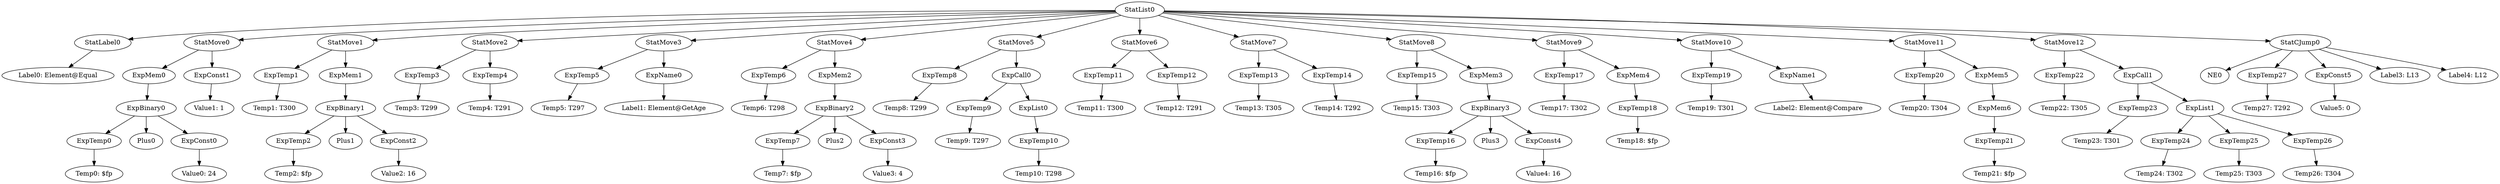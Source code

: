 digraph {
	ordering = out;
	ExpTemp27 -> "Temp27: T292";
	ExpTemp26 -> "Temp26: T304";
	ExpTemp25 -> "Temp25: T303";
	ExpCall1 -> ExpTemp23;
	ExpCall1 -> ExpList1;
	ExpTemp24 -> "Temp24: T302";
	ExpMem6 -> ExpTemp21;
	StatMove11 -> ExpTemp20;
	StatMove11 -> ExpMem5;
	ExpTemp20 -> "Temp20: T304";
	StatMove10 -> ExpTemp19;
	StatMove10 -> ExpName1;
	ExpMem4 -> ExpTemp18;
	StatMove4 -> ExpTemp6;
	StatMove4 -> ExpMem2;
	ExpMem0 -> ExpBinary0;
	StatMove7 -> ExpTemp13;
	StatMove7 -> ExpTemp14;
	ExpName0 -> "Label1: Element@GetAge";
	ExpTemp22 -> "Temp22: T305";
	StatMove3 -> ExpTemp5;
	StatMove3 -> ExpName0;
	ExpTemp11 -> "Temp11: T300";
	ExpTemp5 -> "Temp5: T297";
	ExpTemp1 -> "Temp1: T300";
	ExpTemp14 -> "Temp14: T292";
	ExpTemp4 -> "Temp4: T291";
	ExpTemp3 -> "Temp3: T299";
	ExpTemp19 -> "Temp19: T301";
	StatMove2 -> ExpTemp3;
	StatMove2 -> ExpTemp4;
	ExpTemp2 -> "Temp2: $fp";
	ExpTemp10 -> "Temp10: T298";
	ExpTemp23 -> "Temp23: T301";
	ExpBinary0 -> ExpTemp0;
	ExpBinary0 -> Plus0;
	ExpBinary0 -> ExpConst0;
	ExpTemp7 -> "Temp7: $fp";
	ExpTemp0 -> "Temp0: $fp";
	StatList0 -> StatLabel0;
	StatList0 -> StatMove0;
	StatList0 -> StatMove1;
	StatList0 -> StatMove2;
	StatList0 -> StatMove3;
	StatList0 -> StatMove4;
	StatList0 -> StatMove5;
	StatList0 -> StatMove6;
	StatList0 -> StatMove7;
	StatList0 -> StatMove8;
	StatList0 -> StatMove9;
	StatList0 -> StatMove10;
	StatList0 -> StatMove11;
	StatList0 -> StatMove12;
	StatList0 -> StatCJump0;
	ExpMem1 -> ExpBinary1;
	StatMove9 -> ExpTemp17;
	StatMove9 -> ExpMem4;
	ExpConst0 -> "Value0: 24";
	ExpList1 -> ExpTemp24;
	ExpList1 -> ExpTemp25;
	ExpList1 -> ExpTemp26;
	ExpBinary1 -> ExpTemp2;
	ExpBinary1 -> Plus1;
	ExpBinary1 -> ExpConst2;
	ExpConst1 -> "Value1: 1";
	ExpConst5 -> "Value5: 0";
	StatMove5 -> ExpTemp8;
	StatMove5 -> ExpCall0;
	StatMove1 -> ExpTemp1;
	StatMove1 -> ExpMem1;
	ExpTemp18 -> "Temp18: $fp";
	ExpTemp8 -> "Temp8: T299";
	ExpMem5 -> ExpMem6;
	StatLabel0 -> "Label0: Element@Equal";
	ExpBinary2 -> ExpTemp7;
	ExpBinary2 -> Plus2;
	ExpBinary2 -> ExpConst3;
	ExpConst3 -> "Value3: 4";
	ExpTemp12 -> "Temp12: T291";
	ExpMem2 -> ExpBinary2;
	ExpCall0 -> ExpTemp9;
	ExpCall0 -> ExpList0;
	ExpTemp21 -> "Temp21: $fp";
	ExpTemp17 -> "Temp17: T302";
	ExpTemp9 -> "Temp9: T297";
	StatCJump0 -> NE0;
	StatCJump0 -> ExpTemp27;
	StatCJump0 -> ExpConst5;
	StatCJump0 -> "Label3: L13";
	StatCJump0 -> "Label4: L12";
	ExpList0 -> ExpTemp10;
	ExpName1 -> "Label2: Element@Compare";
	ExpTemp15 -> "Temp15: T303";
	ExpTemp6 -> "Temp6: T298";
	StatMove6 -> ExpTemp11;
	StatMove6 -> ExpTemp12;
	ExpTemp13 -> "Temp13: T305";
	ExpTemp16 -> "Temp16: $fp";
	StatMove0 -> ExpMem0;
	StatMove0 -> ExpConst1;
	StatMove8 -> ExpTemp15;
	StatMove8 -> ExpMem3;
	StatMove12 -> ExpTemp22;
	StatMove12 -> ExpCall1;
	ExpConst2 -> "Value2: 16";
	ExpBinary3 -> ExpTemp16;
	ExpBinary3 -> Plus3;
	ExpBinary3 -> ExpConst4;
	ExpConst4 -> "Value4: 16";
	ExpMem3 -> ExpBinary3;
}

